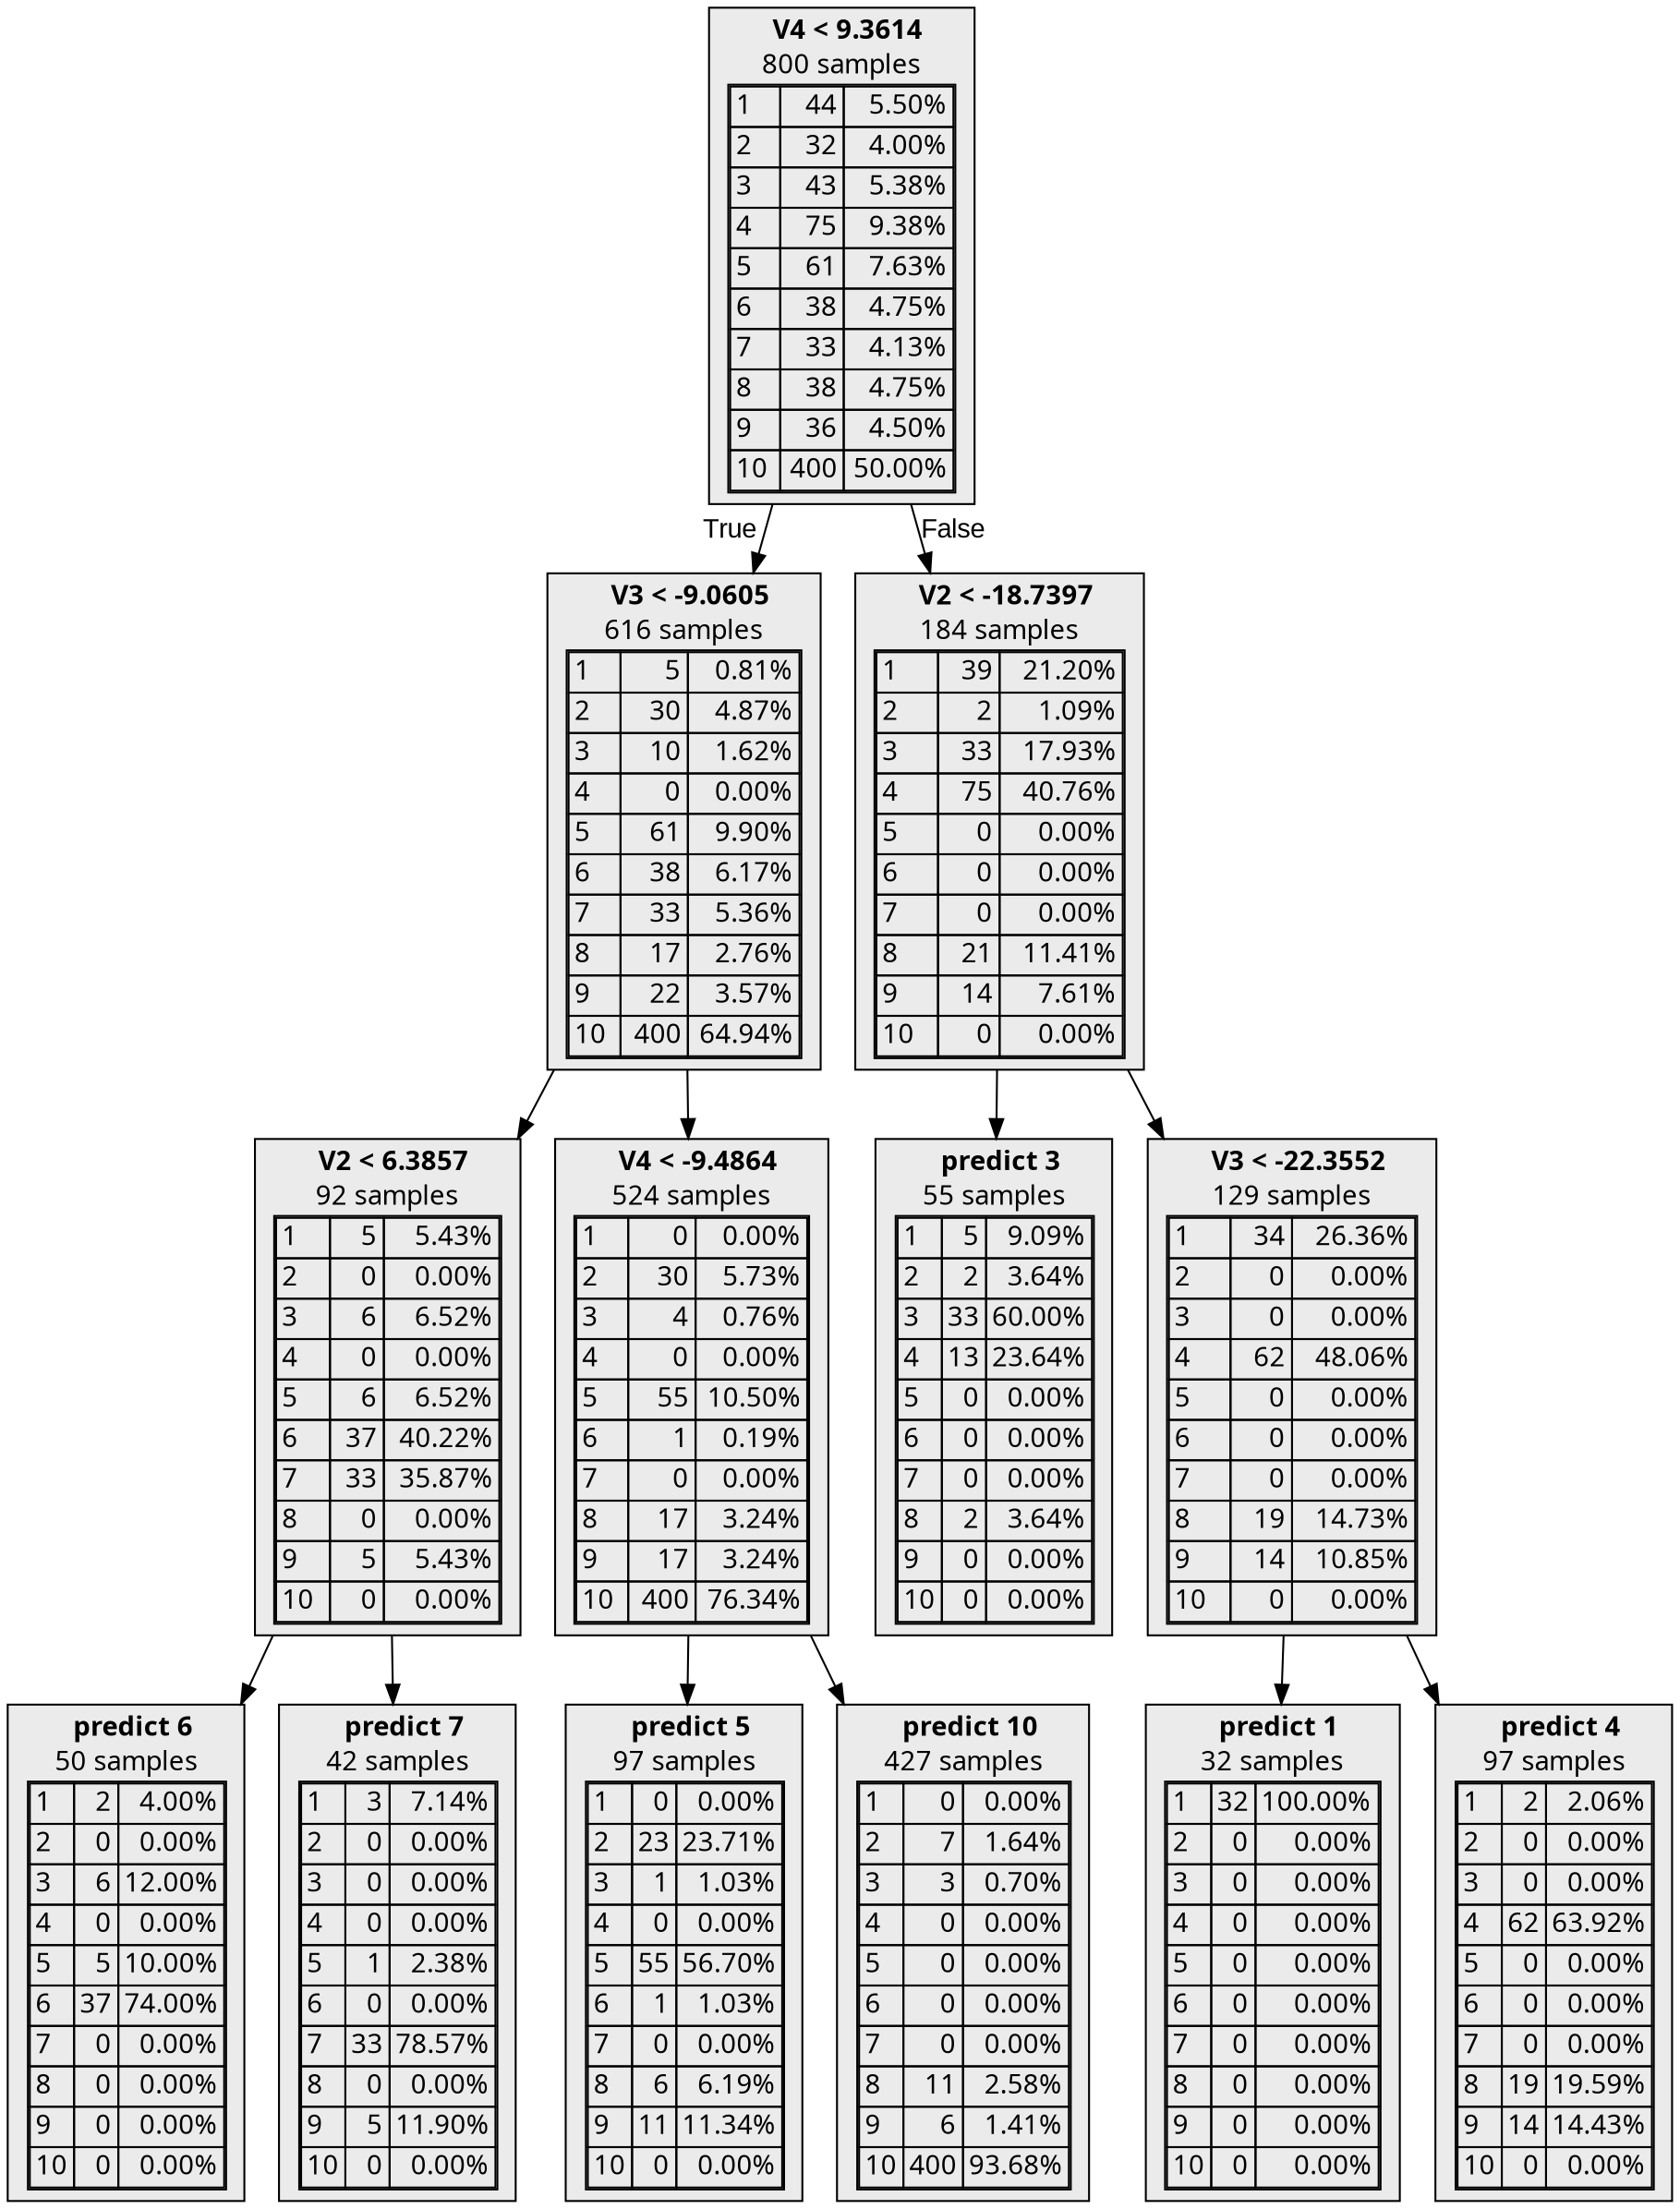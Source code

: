digraph {
    1 [label=<  <TABLE BORDER="0" CELLPADDING="0">
      <TR>
    <TD>
      <B>V4 &lt; 9.3614</B>
    </TD>
  </TR>

    <TR>
      <TD>800 samples</TD>
    </TR>
    <TR>
  <TD>
    <TABLE CELLSPACING="0">
      
        <TR >
    <TD ALIGN="LEFT">1</TD>
    <TD ALIGN="RIGHT">44</TD>
    <TD ALIGN="RIGHT">5.50%</TD>
  </TR>
  <TR >
    <TD ALIGN="LEFT">2</TD>
    <TD ALIGN="RIGHT">32</TD>
    <TD ALIGN="RIGHT">4.00%</TD>
  </TR>
  <TR >
    <TD ALIGN="LEFT">3</TD>
    <TD ALIGN="RIGHT">43</TD>
    <TD ALIGN="RIGHT">5.38%</TD>
  </TR>
  <TR >
    <TD ALIGN="LEFT">4</TD>
    <TD ALIGN="RIGHT">75</TD>
    <TD ALIGN="RIGHT">9.38%</TD>
  </TR>
  <TR >
    <TD ALIGN="LEFT">5</TD>
    <TD ALIGN="RIGHT">61</TD>
    <TD ALIGN="RIGHT">7.63%</TD>
  </TR>
  <TR >
    <TD ALIGN="LEFT">6</TD>
    <TD ALIGN="RIGHT">38</TD>
    <TD ALIGN="RIGHT">4.75%</TD>
  </TR>
  <TR >
    <TD ALIGN="LEFT">7</TD>
    <TD ALIGN="RIGHT">33</TD>
    <TD ALIGN="RIGHT">4.13%</TD>
  </TR>
  <TR >
    <TD ALIGN="LEFT">8</TD>
    <TD ALIGN="RIGHT">38</TD>
    <TD ALIGN="RIGHT">4.75%</TD>
  </TR>
  <TR >
    <TD ALIGN="LEFT">9</TD>
    <TD ALIGN="RIGHT">36</TD>
    <TD ALIGN="RIGHT">4.50%</TD>
  </TR>
  <TR class="highlighted">
    <TD ALIGN="LEFT">10</TD>
    <TD ALIGN="RIGHT">400</TD>
    <TD ALIGN="RIGHT">50.00%</TD>
  </TR>

    </TABLE>
  </TD>
</TR>

  </TABLE>
>,fillcolor="#EBEBEB",shape=box,fontname="bold arial",style="filled"];
    1 -> 2 [labeldistance=2.5, labelangle=45, headlabel="True",fontname="arial"];
    1 -> 9 [labeldistance=2.5, labelangle=-45, headlabel="False",fontname="arial"];
    2 [label=<  <TABLE BORDER="0" CELLPADDING="0">
      <TR>
    <TD>
      <B>V3 &lt; -9.0605</B>
    </TD>
  </TR>

    <TR>
      <TD>616 samples</TD>
    </TR>
    <TR>
  <TD>
    <TABLE CELLSPACING="0">
      
        <TR >
    <TD ALIGN="LEFT">1</TD>
    <TD ALIGN="RIGHT">5</TD>
    <TD ALIGN="RIGHT">0.81%</TD>
  </TR>
  <TR >
    <TD ALIGN="LEFT">2</TD>
    <TD ALIGN="RIGHT">30</TD>
    <TD ALIGN="RIGHT">4.87%</TD>
  </TR>
  <TR >
    <TD ALIGN="LEFT">3</TD>
    <TD ALIGN="RIGHT">10</TD>
    <TD ALIGN="RIGHT">1.62%</TD>
  </TR>
  <TR >
    <TD ALIGN="LEFT">4</TD>
    <TD ALIGN="RIGHT">0</TD>
    <TD ALIGN="RIGHT">0.00%</TD>
  </TR>
  <TR >
    <TD ALIGN="LEFT">5</TD>
    <TD ALIGN="RIGHT">61</TD>
    <TD ALIGN="RIGHT">9.90%</TD>
  </TR>
  <TR >
    <TD ALIGN="LEFT">6</TD>
    <TD ALIGN="RIGHT">38</TD>
    <TD ALIGN="RIGHT">6.17%</TD>
  </TR>
  <TR >
    <TD ALIGN="LEFT">7</TD>
    <TD ALIGN="RIGHT">33</TD>
    <TD ALIGN="RIGHT">5.36%</TD>
  </TR>
  <TR >
    <TD ALIGN="LEFT">8</TD>
    <TD ALIGN="RIGHT">17</TD>
    <TD ALIGN="RIGHT">2.76%</TD>
  </TR>
  <TR >
    <TD ALIGN="LEFT">9</TD>
    <TD ALIGN="RIGHT">22</TD>
    <TD ALIGN="RIGHT">3.57%</TD>
  </TR>
  <TR class="highlighted">
    <TD ALIGN="LEFT">10</TD>
    <TD ALIGN="RIGHT">400</TD>
    <TD ALIGN="RIGHT">64.94%</TD>
  </TR>

    </TABLE>
  </TD>
</TR>

  </TABLE>
>,fillcolor="#EBEBEB",shape=box,fontname="bold arial",style="filled"];
    2 -> 3;
    2 -> 6;
    3 [label=<  <TABLE BORDER="0" CELLPADDING="0">
      <TR>
    <TD>
      <B>V2 &lt; 6.3857</B>
    </TD>
  </TR>

    <TR>
      <TD>92 samples</TD>
    </TR>
    <TR>
  <TD>
    <TABLE CELLSPACING="0">
      
        <TR >
    <TD ALIGN="LEFT">1</TD>
    <TD ALIGN="RIGHT">5</TD>
    <TD ALIGN="RIGHT">5.43%</TD>
  </TR>
  <TR >
    <TD ALIGN="LEFT">2</TD>
    <TD ALIGN="RIGHT">0</TD>
    <TD ALIGN="RIGHT">0.00%</TD>
  </TR>
  <TR >
    <TD ALIGN="LEFT">3</TD>
    <TD ALIGN="RIGHT">6</TD>
    <TD ALIGN="RIGHT">6.52%</TD>
  </TR>
  <TR >
    <TD ALIGN="LEFT">4</TD>
    <TD ALIGN="RIGHT">0</TD>
    <TD ALIGN="RIGHT">0.00%</TD>
  </TR>
  <TR >
    <TD ALIGN="LEFT">5</TD>
    <TD ALIGN="RIGHT">6</TD>
    <TD ALIGN="RIGHT">6.52%</TD>
  </TR>
  <TR class="highlighted">
    <TD ALIGN="LEFT">6</TD>
    <TD ALIGN="RIGHT">37</TD>
    <TD ALIGN="RIGHT">40.22%</TD>
  </TR>
  <TR >
    <TD ALIGN="LEFT">7</TD>
    <TD ALIGN="RIGHT">33</TD>
    <TD ALIGN="RIGHT">35.87%</TD>
  </TR>
  <TR >
    <TD ALIGN="LEFT">8</TD>
    <TD ALIGN="RIGHT">0</TD>
    <TD ALIGN="RIGHT">0.00%</TD>
  </TR>
  <TR >
    <TD ALIGN="LEFT">9</TD>
    <TD ALIGN="RIGHT">5</TD>
    <TD ALIGN="RIGHT">5.43%</TD>
  </TR>
  <TR >
    <TD ALIGN="LEFT">10</TD>
    <TD ALIGN="RIGHT">0</TD>
    <TD ALIGN="RIGHT">0.00%</TD>
  </TR>

    </TABLE>
  </TD>
</TR>

  </TABLE>
>,fillcolor="#EBEBEB",shape=box,fontname="bold arial",style="filled"];
    3 -> 4;
    3 -> 5;
    4 [label=<  <TABLE BORDER="0" CELLPADDING="0">
      <TR>
    <TD>
      <B>predict 6</B>
    </TD>
  </TR>

    <TR>
      <TD>50 samples</TD>
    </TR>
    <TR>
  <TD>
    <TABLE CELLSPACING="0">
      
        <TR >
    <TD ALIGN="LEFT">1</TD>
    <TD ALIGN="RIGHT">2</TD>
    <TD ALIGN="RIGHT">4.00%</TD>
  </TR>
  <TR >
    <TD ALIGN="LEFT">2</TD>
    <TD ALIGN="RIGHT">0</TD>
    <TD ALIGN="RIGHT">0.00%</TD>
  </TR>
  <TR >
    <TD ALIGN="LEFT">3</TD>
    <TD ALIGN="RIGHT">6</TD>
    <TD ALIGN="RIGHT">12.00%</TD>
  </TR>
  <TR >
    <TD ALIGN="LEFT">4</TD>
    <TD ALIGN="RIGHT">0</TD>
    <TD ALIGN="RIGHT">0.00%</TD>
  </TR>
  <TR >
    <TD ALIGN="LEFT">5</TD>
    <TD ALIGN="RIGHT">5</TD>
    <TD ALIGN="RIGHT">10.00%</TD>
  </TR>
  <TR class="highlighted">
    <TD ALIGN="LEFT">6</TD>
    <TD ALIGN="RIGHT">37</TD>
    <TD ALIGN="RIGHT">74.00%</TD>
  </TR>
  <TR >
    <TD ALIGN="LEFT">7</TD>
    <TD ALIGN="RIGHT">0</TD>
    <TD ALIGN="RIGHT">0.00%</TD>
  </TR>
  <TR >
    <TD ALIGN="LEFT">8</TD>
    <TD ALIGN="RIGHT">0</TD>
    <TD ALIGN="RIGHT">0.00%</TD>
  </TR>
  <TR >
    <TD ALIGN="LEFT">9</TD>
    <TD ALIGN="RIGHT">0</TD>
    <TD ALIGN="RIGHT">0.00%</TD>
  </TR>
  <TR >
    <TD ALIGN="LEFT">10</TD>
    <TD ALIGN="RIGHT">0</TD>
    <TD ALIGN="RIGHT">0.00%</TD>
  </TR>

    </TABLE>
  </TD>
</TR>

  </TABLE>
>,fillcolor="#EBEBEB",shape=box,fontname="bold arial",style="filled",color=black];
    5 [label=<  <TABLE BORDER="0" CELLPADDING="0">
      <TR>
    <TD>
      <B>predict 7</B>
    </TD>
  </TR>

    <TR>
      <TD>42 samples</TD>
    </TR>
    <TR>
  <TD>
    <TABLE CELLSPACING="0">
      
        <TR >
    <TD ALIGN="LEFT">1</TD>
    <TD ALIGN="RIGHT">3</TD>
    <TD ALIGN="RIGHT">7.14%</TD>
  </TR>
  <TR >
    <TD ALIGN="LEFT">2</TD>
    <TD ALIGN="RIGHT">0</TD>
    <TD ALIGN="RIGHT">0.00%</TD>
  </TR>
  <TR >
    <TD ALIGN="LEFT">3</TD>
    <TD ALIGN="RIGHT">0</TD>
    <TD ALIGN="RIGHT">0.00%</TD>
  </TR>
  <TR >
    <TD ALIGN="LEFT">4</TD>
    <TD ALIGN="RIGHT">0</TD>
    <TD ALIGN="RIGHT">0.00%</TD>
  </TR>
  <TR >
    <TD ALIGN="LEFT">5</TD>
    <TD ALIGN="RIGHT">1</TD>
    <TD ALIGN="RIGHT">2.38%</TD>
  </TR>
  <TR >
    <TD ALIGN="LEFT">6</TD>
    <TD ALIGN="RIGHT">0</TD>
    <TD ALIGN="RIGHT">0.00%</TD>
  </TR>
  <TR class="highlighted">
    <TD ALIGN="LEFT">7</TD>
    <TD ALIGN="RIGHT">33</TD>
    <TD ALIGN="RIGHT">78.57%</TD>
  </TR>
  <TR >
    <TD ALIGN="LEFT">8</TD>
    <TD ALIGN="RIGHT">0</TD>
    <TD ALIGN="RIGHT">0.00%</TD>
  </TR>
  <TR >
    <TD ALIGN="LEFT">9</TD>
    <TD ALIGN="RIGHT">5</TD>
    <TD ALIGN="RIGHT">11.90%</TD>
  </TR>
  <TR >
    <TD ALIGN="LEFT">10</TD>
    <TD ALIGN="RIGHT">0</TD>
    <TD ALIGN="RIGHT">0.00%</TD>
  </TR>

    </TABLE>
  </TD>
</TR>

  </TABLE>
>,fillcolor="#EBEBEB",shape=box,fontname="bold arial",style="filled",color=black];
    6 [label=<  <TABLE BORDER="0" CELLPADDING="0">
      <TR>
    <TD>
      <B>V4 &lt; -9.4864</B>
    </TD>
  </TR>

    <TR>
      <TD>524 samples</TD>
    </TR>
    <TR>
  <TD>
    <TABLE CELLSPACING="0">
      
        <TR >
    <TD ALIGN="LEFT">1</TD>
    <TD ALIGN="RIGHT">0</TD>
    <TD ALIGN="RIGHT">0.00%</TD>
  </TR>
  <TR >
    <TD ALIGN="LEFT">2</TD>
    <TD ALIGN="RIGHT">30</TD>
    <TD ALIGN="RIGHT">5.73%</TD>
  </TR>
  <TR >
    <TD ALIGN="LEFT">3</TD>
    <TD ALIGN="RIGHT">4</TD>
    <TD ALIGN="RIGHT">0.76%</TD>
  </TR>
  <TR >
    <TD ALIGN="LEFT">4</TD>
    <TD ALIGN="RIGHT">0</TD>
    <TD ALIGN="RIGHT">0.00%</TD>
  </TR>
  <TR >
    <TD ALIGN="LEFT">5</TD>
    <TD ALIGN="RIGHT">55</TD>
    <TD ALIGN="RIGHT">10.50%</TD>
  </TR>
  <TR >
    <TD ALIGN="LEFT">6</TD>
    <TD ALIGN="RIGHT">1</TD>
    <TD ALIGN="RIGHT">0.19%</TD>
  </TR>
  <TR >
    <TD ALIGN="LEFT">7</TD>
    <TD ALIGN="RIGHT">0</TD>
    <TD ALIGN="RIGHT">0.00%</TD>
  </TR>
  <TR >
    <TD ALIGN="LEFT">8</TD>
    <TD ALIGN="RIGHT">17</TD>
    <TD ALIGN="RIGHT">3.24%</TD>
  </TR>
  <TR >
    <TD ALIGN="LEFT">9</TD>
    <TD ALIGN="RIGHT">17</TD>
    <TD ALIGN="RIGHT">3.24%</TD>
  </TR>
  <TR class="highlighted">
    <TD ALIGN="LEFT">10</TD>
    <TD ALIGN="RIGHT">400</TD>
    <TD ALIGN="RIGHT">76.34%</TD>
  </TR>

    </TABLE>
  </TD>
</TR>

  </TABLE>
>,fillcolor="#EBEBEB",shape=box,fontname="bold arial",style="filled"];
    6 -> 7;
    6 -> 8;
    7 [label=<  <TABLE BORDER="0" CELLPADDING="0">
      <TR>
    <TD>
      <B>predict 5</B>
    </TD>
  </TR>

    <TR>
      <TD>97 samples</TD>
    </TR>
    <TR>
  <TD>
    <TABLE CELLSPACING="0">
      
        <TR >
    <TD ALIGN="LEFT">1</TD>
    <TD ALIGN="RIGHT">0</TD>
    <TD ALIGN="RIGHT">0.00%</TD>
  </TR>
  <TR >
    <TD ALIGN="LEFT">2</TD>
    <TD ALIGN="RIGHT">23</TD>
    <TD ALIGN="RIGHT">23.71%</TD>
  </TR>
  <TR >
    <TD ALIGN="LEFT">3</TD>
    <TD ALIGN="RIGHT">1</TD>
    <TD ALIGN="RIGHT">1.03%</TD>
  </TR>
  <TR >
    <TD ALIGN="LEFT">4</TD>
    <TD ALIGN="RIGHT">0</TD>
    <TD ALIGN="RIGHT">0.00%</TD>
  </TR>
  <TR class="highlighted">
    <TD ALIGN="LEFT">5</TD>
    <TD ALIGN="RIGHT">55</TD>
    <TD ALIGN="RIGHT">56.70%</TD>
  </TR>
  <TR >
    <TD ALIGN="LEFT">6</TD>
    <TD ALIGN="RIGHT">1</TD>
    <TD ALIGN="RIGHT">1.03%</TD>
  </TR>
  <TR >
    <TD ALIGN="LEFT">7</TD>
    <TD ALIGN="RIGHT">0</TD>
    <TD ALIGN="RIGHT">0.00%</TD>
  </TR>
  <TR >
    <TD ALIGN="LEFT">8</TD>
    <TD ALIGN="RIGHT">6</TD>
    <TD ALIGN="RIGHT">6.19%</TD>
  </TR>
  <TR >
    <TD ALIGN="LEFT">9</TD>
    <TD ALIGN="RIGHT">11</TD>
    <TD ALIGN="RIGHT">11.34%</TD>
  </TR>
  <TR >
    <TD ALIGN="LEFT">10</TD>
    <TD ALIGN="RIGHT">0</TD>
    <TD ALIGN="RIGHT">0.00%</TD>
  </TR>

    </TABLE>
  </TD>
</TR>

  </TABLE>
>,fillcolor="#EBEBEB",shape=box,fontname="bold arial",style="filled",color=black];
    8 [label=<  <TABLE BORDER="0" CELLPADDING="0">
      <TR>
    <TD>
      <B>predict 10</B>
    </TD>
  </TR>

    <TR>
      <TD>427 samples</TD>
    </TR>
    <TR>
  <TD>
    <TABLE CELLSPACING="0">
      
        <TR >
    <TD ALIGN="LEFT">1</TD>
    <TD ALIGN="RIGHT">0</TD>
    <TD ALIGN="RIGHT">0.00%</TD>
  </TR>
  <TR >
    <TD ALIGN="LEFT">2</TD>
    <TD ALIGN="RIGHT">7</TD>
    <TD ALIGN="RIGHT">1.64%</TD>
  </TR>
  <TR >
    <TD ALIGN="LEFT">3</TD>
    <TD ALIGN="RIGHT">3</TD>
    <TD ALIGN="RIGHT">0.70%</TD>
  </TR>
  <TR >
    <TD ALIGN="LEFT">4</TD>
    <TD ALIGN="RIGHT">0</TD>
    <TD ALIGN="RIGHT">0.00%</TD>
  </TR>
  <TR >
    <TD ALIGN="LEFT">5</TD>
    <TD ALIGN="RIGHT">0</TD>
    <TD ALIGN="RIGHT">0.00%</TD>
  </TR>
  <TR >
    <TD ALIGN="LEFT">6</TD>
    <TD ALIGN="RIGHT">0</TD>
    <TD ALIGN="RIGHT">0.00%</TD>
  </TR>
  <TR >
    <TD ALIGN="LEFT">7</TD>
    <TD ALIGN="RIGHT">0</TD>
    <TD ALIGN="RIGHT">0.00%</TD>
  </TR>
  <TR >
    <TD ALIGN="LEFT">8</TD>
    <TD ALIGN="RIGHT">11</TD>
    <TD ALIGN="RIGHT">2.58%</TD>
  </TR>
  <TR >
    <TD ALIGN="LEFT">9</TD>
    <TD ALIGN="RIGHT">6</TD>
    <TD ALIGN="RIGHT">1.41%</TD>
  </TR>
  <TR class="highlighted">
    <TD ALIGN="LEFT">10</TD>
    <TD ALIGN="RIGHT">400</TD>
    <TD ALIGN="RIGHT">93.68%</TD>
  </TR>

    </TABLE>
  </TD>
</TR>

  </TABLE>
>,fillcolor="#EBEBEB",shape=box,fontname="bold arial",style="filled",color=black];
    9 [label=<  <TABLE BORDER="0" CELLPADDING="0">
      <TR>
    <TD>
      <B>V2 &lt; -18.7397</B>
    </TD>
  </TR>

    <TR>
      <TD>184 samples</TD>
    </TR>
    <TR>
  <TD>
    <TABLE CELLSPACING="0">
      
        <TR >
    <TD ALIGN="LEFT">1</TD>
    <TD ALIGN="RIGHT">39</TD>
    <TD ALIGN="RIGHT">21.20%</TD>
  </TR>
  <TR >
    <TD ALIGN="LEFT">2</TD>
    <TD ALIGN="RIGHT">2</TD>
    <TD ALIGN="RIGHT">1.09%</TD>
  </TR>
  <TR >
    <TD ALIGN="LEFT">3</TD>
    <TD ALIGN="RIGHT">33</TD>
    <TD ALIGN="RIGHT">17.93%</TD>
  </TR>
  <TR class="highlighted">
    <TD ALIGN="LEFT">4</TD>
    <TD ALIGN="RIGHT">75</TD>
    <TD ALIGN="RIGHT">40.76%</TD>
  </TR>
  <TR >
    <TD ALIGN="LEFT">5</TD>
    <TD ALIGN="RIGHT">0</TD>
    <TD ALIGN="RIGHT">0.00%</TD>
  </TR>
  <TR >
    <TD ALIGN="LEFT">6</TD>
    <TD ALIGN="RIGHT">0</TD>
    <TD ALIGN="RIGHT">0.00%</TD>
  </TR>
  <TR >
    <TD ALIGN="LEFT">7</TD>
    <TD ALIGN="RIGHT">0</TD>
    <TD ALIGN="RIGHT">0.00%</TD>
  </TR>
  <TR >
    <TD ALIGN="LEFT">8</TD>
    <TD ALIGN="RIGHT">21</TD>
    <TD ALIGN="RIGHT">11.41%</TD>
  </TR>
  <TR >
    <TD ALIGN="LEFT">9</TD>
    <TD ALIGN="RIGHT">14</TD>
    <TD ALIGN="RIGHT">7.61%</TD>
  </TR>
  <TR >
    <TD ALIGN="LEFT">10</TD>
    <TD ALIGN="RIGHT">0</TD>
    <TD ALIGN="RIGHT">0.00%</TD>
  </TR>

    </TABLE>
  </TD>
</TR>

  </TABLE>
>,fillcolor="#EBEBEB",shape=box,fontname="bold arial",style="filled"];
    9 -> 10;
    9 -> 11;
    10 [label=<  <TABLE BORDER="0" CELLPADDING="0">
      <TR>
    <TD>
      <B>predict 3</B>
    </TD>
  </TR>

    <TR>
      <TD>55 samples</TD>
    </TR>
    <TR>
  <TD>
    <TABLE CELLSPACING="0">
      
        <TR >
    <TD ALIGN="LEFT">1</TD>
    <TD ALIGN="RIGHT">5</TD>
    <TD ALIGN="RIGHT">9.09%</TD>
  </TR>
  <TR >
    <TD ALIGN="LEFT">2</TD>
    <TD ALIGN="RIGHT">2</TD>
    <TD ALIGN="RIGHT">3.64%</TD>
  </TR>
  <TR class="highlighted">
    <TD ALIGN="LEFT">3</TD>
    <TD ALIGN="RIGHT">33</TD>
    <TD ALIGN="RIGHT">60.00%</TD>
  </TR>
  <TR >
    <TD ALIGN="LEFT">4</TD>
    <TD ALIGN="RIGHT">13</TD>
    <TD ALIGN="RIGHT">23.64%</TD>
  </TR>
  <TR >
    <TD ALIGN="LEFT">5</TD>
    <TD ALIGN="RIGHT">0</TD>
    <TD ALIGN="RIGHT">0.00%</TD>
  </TR>
  <TR >
    <TD ALIGN="LEFT">6</TD>
    <TD ALIGN="RIGHT">0</TD>
    <TD ALIGN="RIGHT">0.00%</TD>
  </TR>
  <TR >
    <TD ALIGN="LEFT">7</TD>
    <TD ALIGN="RIGHT">0</TD>
    <TD ALIGN="RIGHT">0.00%</TD>
  </TR>
  <TR >
    <TD ALIGN="LEFT">8</TD>
    <TD ALIGN="RIGHT">2</TD>
    <TD ALIGN="RIGHT">3.64%</TD>
  </TR>
  <TR >
    <TD ALIGN="LEFT">9</TD>
    <TD ALIGN="RIGHT">0</TD>
    <TD ALIGN="RIGHT">0.00%</TD>
  </TR>
  <TR >
    <TD ALIGN="LEFT">10</TD>
    <TD ALIGN="RIGHT">0</TD>
    <TD ALIGN="RIGHT">0.00%</TD>
  </TR>

    </TABLE>
  </TD>
</TR>

  </TABLE>
>,fillcolor="#EBEBEB",shape=box,fontname="bold arial",style="filled",color=black];
    11 [label=<  <TABLE BORDER="0" CELLPADDING="0">
      <TR>
    <TD>
      <B>V3 &lt; -22.3552</B>
    </TD>
  </TR>

    <TR>
      <TD>129 samples</TD>
    </TR>
    <TR>
  <TD>
    <TABLE CELLSPACING="0">
      
        <TR >
    <TD ALIGN="LEFT">1</TD>
    <TD ALIGN="RIGHT">34</TD>
    <TD ALIGN="RIGHT">26.36%</TD>
  </TR>
  <TR >
    <TD ALIGN="LEFT">2</TD>
    <TD ALIGN="RIGHT">0</TD>
    <TD ALIGN="RIGHT">0.00%</TD>
  </TR>
  <TR >
    <TD ALIGN="LEFT">3</TD>
    <TD ALIGN="RIGHT">0</TD>
    <TD ALIGN="RIGHT">0.00%</TD>
  </TR>
  <TR class="highlighted">
    <TD ALIGN="LEFT">4</TD>
    <TD ALIGN="RIGHT">62</TD>
    <TD ALIGN="RIGHT">48.06%</TD>
  </TR>
  <TR >
    <TD ALIGN="LEFT">5</TD>
    <TD ALIGN="RIGHT">0</TD>
    <TD ALIGN="RIGHT">0.00%</TD>
  </TR>
  <TR >
    <TD ALIGN="LEFT">6</TD>
    <TD ALIGN="RIGHT">0</TD>
    <TD ALIGN="RIGHT">0.00%</TD>
  </TR>
  <TR >
    <TD ALIGN="LEFT">7</TD>
    <TD ALIGN="RIGHT">0</TD>
    <TD ALIGN="RIGHT">0.00%</TD>
  </TR>
  <TR >
    <TD ALIGN="LEFT">8</TD>
    <TD ALIGN="RIGHT">19</TD>
    <TD ALIGN="RIGHT">14.73%</TD>
  </TR>
  <TR >
    <TD ALIGN="LEFT">9</TD>
    <TD ALIGN="RIGHT">14</TD>
    <TD ALIGN="RIGHT">10.85%</TD>
  </TR>
  <TR >
    <TD ALIGN="LEFT">10</TD>
    <TD ALIGN="RIGHT">0</TD>
    <TD ALIGN="RIGHT">0.00%</TD>
  </TR>

    </TABLE>
  </TD>
</TR>

  </TABLE>
>,fillcolor="#EBEBEB",shape=box,fontname="bold arial",style="filled"];
    11 -> 12;
    11 -> 13;
    12 [label=<  <TABLE BORDER="0" CELLPADDING="0">
      <TR>
    <TD>
      <B>predict 1</B>
    </TD>
  </TR>

    <TR>
      <TD>32 samples</TD>
    </TR>
    <TR>
  <TD>
    <TABLE CELLSPACING="0">
      
        <TR class="highlighted">
    <TD ALIGN="LEFT">1</TD>
    <TD ALIGN="RIGHT">32</TD>
    <TD ALIGN="RIGHT">100.00%</TD>
  </TR>
  <TR >
    <TD ALIGN="LEFT">2</TD>
    <TD ALIGN="RIGHT">0</TD>
    <TD ALIGN="RIGHT">0.00%</TD>
  </TR>
  <TR >
    <TD ALIGN="LEFT">3</TD>
    <TD ALIGN="RIGHT">0</TD>
    <TD ALIGN="RIGHT">0.00%</TD>
  </TR>
  <TR >
    <TD ALIGN="LEFT">4</TD>
    <TD ALIGN="RIGHT">0</TD>
    <TD ALIGN="RIGHT">0.00%</TD>
  </TR>
  <TR >
    <TD ALIGN="LEFT">5</TD>
    <TD ALIGN="RIGHT">0</TD>
    <TD ALIGN="RIGHT">0.00%</TD>
  </TR>
  <TR >
    <TD ALIGN="LEFT">6</TD>
    <TD ALIGN="RIGHT">0</TD>
    <TD ALIGN="RIGHT">0.00%</TD>
  </TR>
  <TR >
    <TD ALIGN="LEFT">7</TD>
    <TD ALIGN="RIGHT">0</TD>
    <TD ALIGN="RIGHT">0.00%</TD>
  </TR>
  <TR >
    <TD ALIGN="LEFT">8</TD>
    <TD ALIGN="RIGHT">0</TD>
    <TD ALIGN="RIGHT">0.00%</TD>
  </TR>
  <TR >
    <TD ALIGN="LEFT">9</TD>
    <TD ALIGN="RIGHT">0</TD>
    <TD ALIGN="RIGHT">0.00%</TD>
  </TR>
  <TR >
    <TD ALIGN="LEFT">10</TD>
    <TD ALIGN="RIGHT">0</TD>
    <TD ALIGN="RIGHT">0.00%</TD>
  </TR>

    </TABLE>
  </TD>
</TR>

  </TABLE>
>,fillcolor="#EBEBEB",shape=box,fontname="bold arial",style="filled",color=black];
    13 [label=<  <TABLE BORDER="0" CELLPADDING="0">
      <TR>
    <TD>
      <B>predict 4</B>
    </TD>
  </TR>

    <TR>
      <TD>97 samples</TD>
    </TR>
    <TR>
  <TD>
    <TABLE CELLSPACING="0">
      
        <TR >
    <TD ALIGN="LEFT">1</TD>
    <TD ALIGN="RIGHT">2</TD>
    <TD ALIGN="RIGHT">2.06%</TD>
  </TR>
  <TR >
    <TD ALIGN="LEFT">2</TD>
    <TD ALIGN="RIGHT">0</TD>
    <TD ALIGN="RIGHT">0.00%</TD>
  </TR>
  <TR >
    <TD ALIGN="LEFT">3</TD>
    <TD ALIGN="RIGHT">0</TD>
    <TD ALIGN="RIGHT">0.00%</TD>
  </TR>
  <TR class="highlighted">
    <TD ALIGN="LEFT">4</TD>
    <TD ALIGN="RIGHT">62</TD>
    <TD ALIGN="RIGHT">63.92%</TD>
  </TR>
  <TR >
    <TD ALIGN="LEFT">5</TD>
    <TD ALIGN="RIGHT">0</TD>
    <TD ALIGN="RIGHT">0.00%</TD>
  </TR>
  <TR >
    <TD ALIGN="LEFT">6</TD>
    <TD ALIGN="RIGHT">0</TD>
    <TD ALIGN="RIGHT">0.00%</TD>
  </TR>
  <TR >
    <TD ALIGN="LEFT">7</TD>
    <TD ALIGN="RIGHT">0</TD>
    <TD ALIGN="RIGHT">0.00%</TD>
  </TR>
  <TR >
    <TD ALIGN="LEFT">8</TD>
    <TD ALIGN="RIGHT">19</TD>
    <TD ALIGN="RIGHT">19.59%</TD>
  </TR>
  <TR >
    <TD ALIGN="LEFT">9</TD>
    <TD ALIGN="RIGHT">14</TD>
    <TD ALIGN="RIGHT">14.43%</TD>
  </TR>
  <TR >
    <TD ALIGN="LEFT">10</TD>
    <TD ALIGN="RIGHT">0</TD>
    <TD ALIGN="RIGHT">0.00%</TD>
  </TR>

    </TABLE>
  </TD>
</TR>

  </TABLE>
>,fillcolor="#EBEBEB",shape=box,fontname="bold arial",style="filled",color=black];
}
